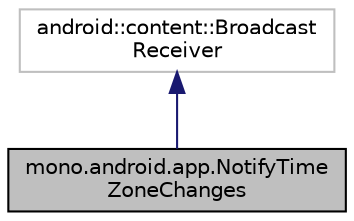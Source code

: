 digraph "mono.android.app.NotifyTimeZoneChanges"
{
  edge [fontname="Helvetica",fontsize="10",labelfontname="Helvetica",labelfontsize="10"];
  node [fontname="Helvetica",fontsize="10",shape=record];
  Node2 [label="mono.android.app.NotifyTime\lZoneChanges",height=0.2,width=0.4,color="black", fillcolor="grey75", style="filled", fontcolor="black"];
  Node3 -> Node2 [dir="back",color="midnightblue",fontsize="10",style="solid",fontname="Helvetica"];
  Node3 [label="android::content::Broadcast\lReceiver",height=0.2,width=0.4,color="grey75", fillcolor="white", style="filled"];
}
